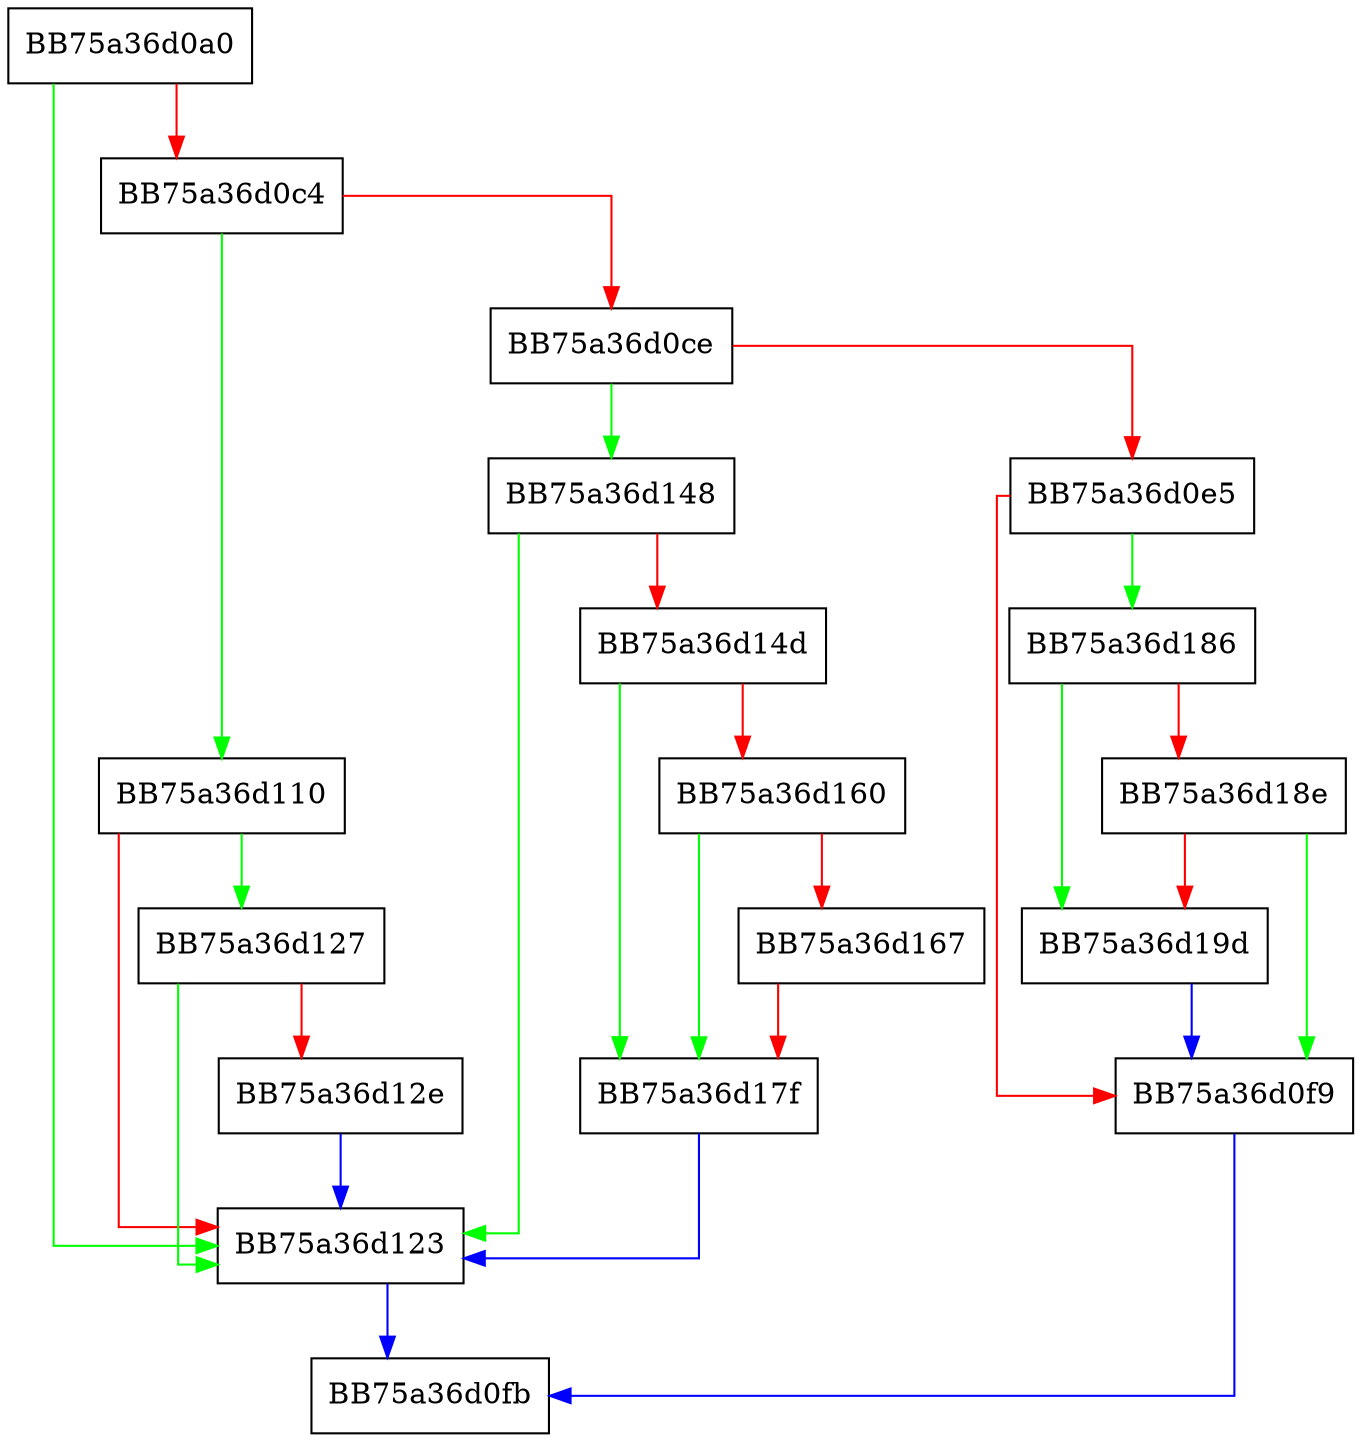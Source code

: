 digraph isUnmappedPUA {
  node [shape="box"];
  graph [splines=ortho];
  BB75a36d0a0 -> BB75a36d123 [color="green"];
  BB75a36d0a0 -> BB75a36d0c4 [color="red"];
  BB75a36d0c4 -> BB75a36d110 [color="green"];
  BB75a36d0c4 -> BB75a36d0ce [color="red"];
  BB75a36d0ce -> BB75a36d148 [color="green"];
  BB75a36d0ce -> BB75a36d0e5 [color="red"];
  BB75a36d0e5 -> BB75a36d186 [color="green"];
  BB75a36d0e5 -> BB75a36d0f9 [color="red"];
  BB75a36d0f9 -> BB75a36d0fb [color="blue"];
  BB75a36d110 -> BB75a36d127 [color="green"];
  BB75a36d110 -> BB75a36d123 [color="red"];
  BB75a36d123 -> BB75a36d0fb [color="blue"];
  BB75a36d127 -> BB75a36d123 [color="green"];
  BB75a36d127 -> BB75a36d12e [color="red"];
  BB75a36d12e -> BB75a36d123 [color="blue"];
  BB75a36d148 -> BB75a36d123 [color="green"];
  BB75a36d148 -> BB75a36d14d [color="red"];
  BB75a36d14d -> BB75a36d17f [color="green"];
  BB75a36d14d -> BB75a36d160 [color="red"];
  BB75a36d160 -> BB75a36d17f [color="green"];
  BB75a36d160 -> BB75a36d167 [color="red"];
  BB75a36d167 -> BB75a36d17f [color="red"];
  BB75a36d17f -> BB75a36d123 [color="blue"];
  BB75a36d186 -> BB75a36d19d [color="green"];
  BB75a36d186 -> BB75a36d18e [color="red"];
  BB75a36d18e -> BB75a36d0f9 [color="green"];
  BB75a36d18e -> BB75a36d19d [color="red"];
  BB75a36d19d -> BB75a36d0f9 [color="blue"];
}